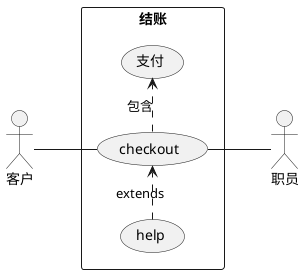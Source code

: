@startuml
left to right direction
skinparam packageStyle rectangle
actor 客户
actor 职员
rectangle 结账 {
客户 -- (checkout)
(checkout) .> (支付) : 包含
(help) .> (checkout) : extends
(checkout) -- 职员
}
@enduml